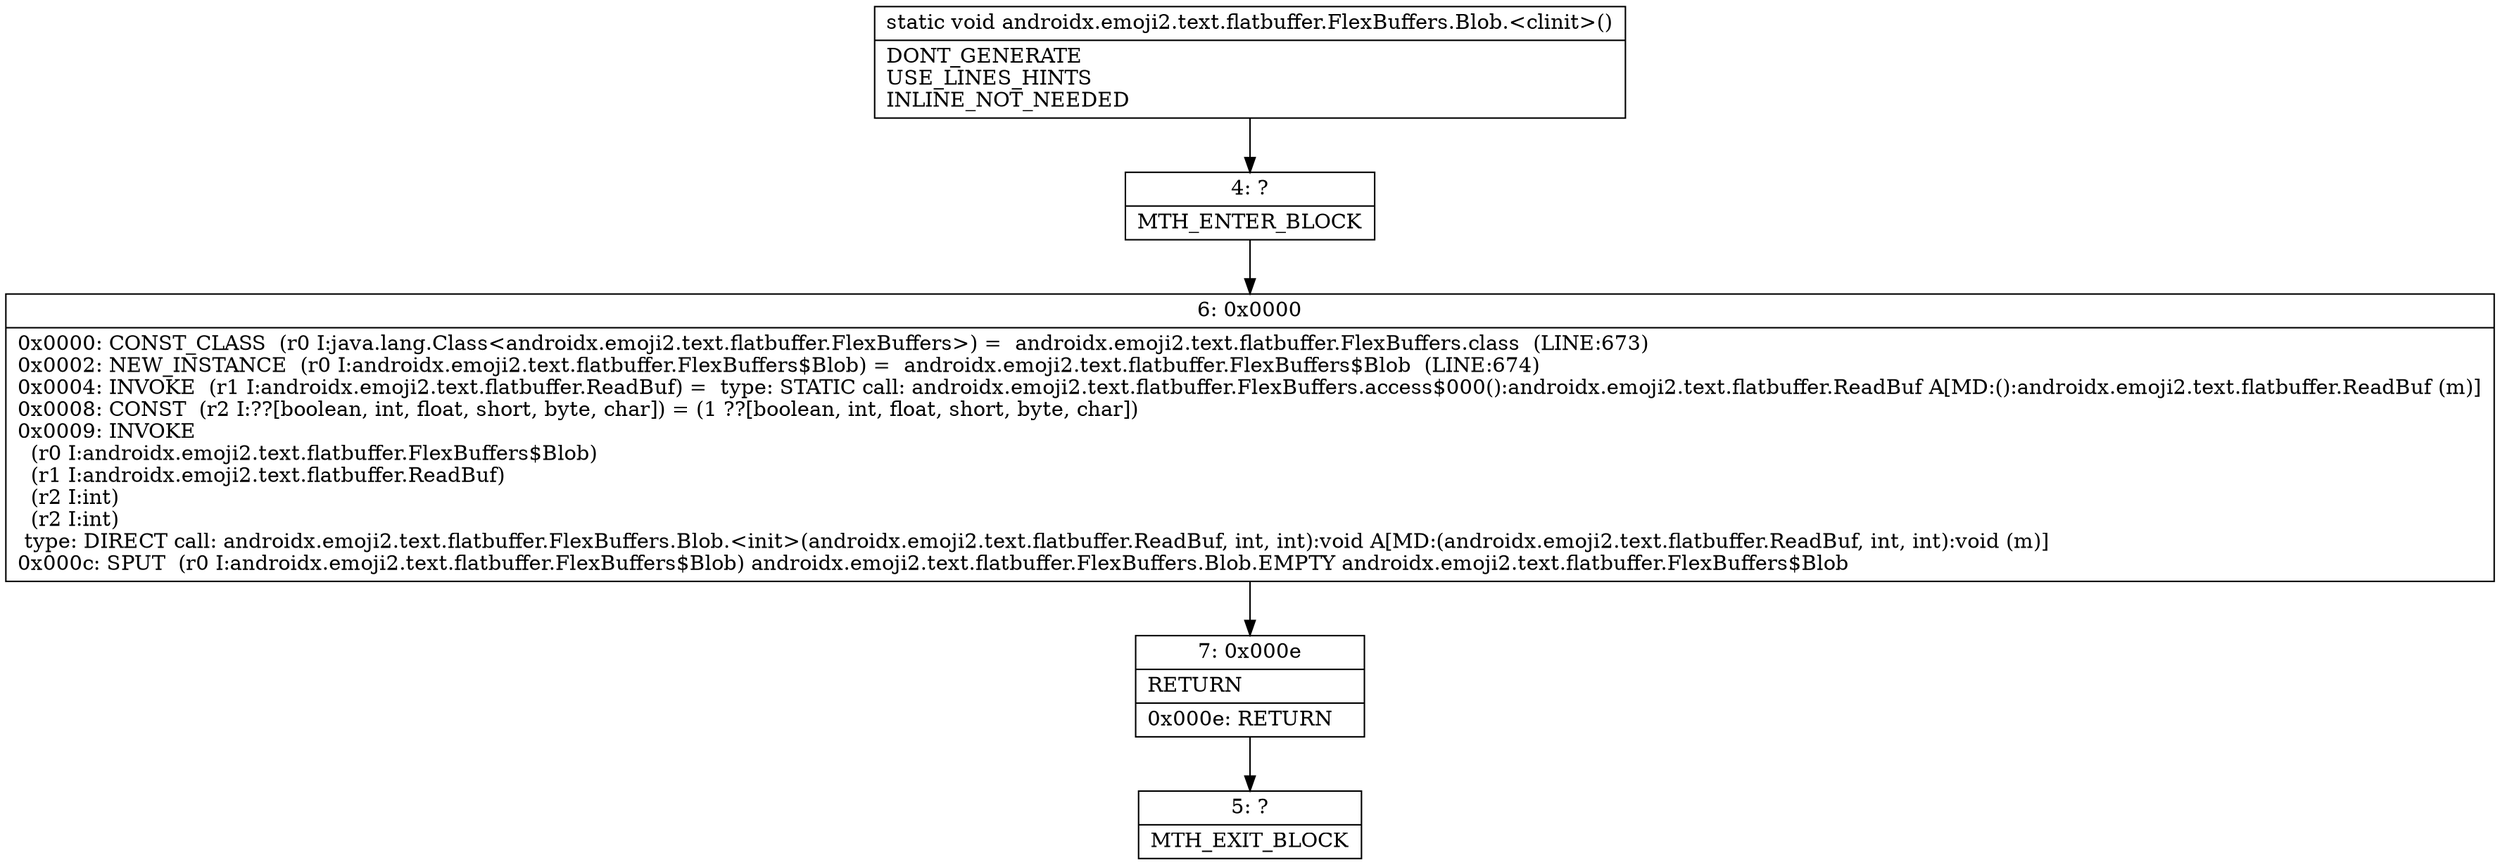 digraph "CFG forandroidx.emoji2.text.flatbuffer.FlexBuffers.Blob.\<clinit\>()V" {
Node_4 [shape=record,label="{4\:\ ?|MTH_ENTER_BLOCK\l}"];
Node_6 [shape=record,label="{6\:\ 0x0000|0x0000: CONST_CLASS  (r0 I:java.lang.Class\<androidx.emoji2.text.flatbuffer.FlexBuffers\>) =  androidx.emoji2.text.flatbuffer.FlexBuffers.class  (LINE:673)\l0x0002: NEW_INSTANCE  (r0 I:androidx.emoji2.text.flatbuffer.FlexBuffers$Blob) =  androidx.emoji2.text.flatbuffer.FlexBuffers$Blob  (LINE:674)\l0x0004: INVOKE  (r1 I:androidx.emoji2.text.flatbuffer.ReadBuf) =  type: STATIC call: androidx.emoji2.text.flatbuffer.FlexBuffers.access$000():androidx.emoji2.text.flatbuffer.ReadBuf A[MD:():androidx.emoji2.text.flatbuffer.ReadBuf (m)]\l0x0008: CONST  (r2 I:??[boolean, int, float, short, byte, char]) = (1 ??[boolean, int, float, short, byte, char]) \l0x0009: INVOKE  \l  (r0 I:androidx.emoji2.text.flatbuffer.FlexBuffers$Blob)\l  (r1 I:androidx.emoji2.text.flatbuffer.ReadBuf)\l  (r2 I:int)\l  (r2 I:int)\l type: DIRECT call: androidx.emoji2.text.flatbuffer.FlexBuffers.Blob.\<init\>(androidx.emoji2.text.flatbuffer.ReadBuf, int, int):void A[MD:(androidx.emoji2.text.flatbuffer.ReadBuf, int, int):void (m)]\l0x000c: SPUT  (r0 I:androidx.emoji2.text.flatbuffer.FlexBuffers$Blob) androidx.emoji2.text.flatbuffer.FlexBuffers.Blob.EMPTY androidx.emoji2.text.flatbuffer.FlexBuffers$Blob \l}"];
Node_7 [shape=record,label="{7\:\ 0x000e|RETURN\l|0x000e: RETURN   \l}"];
Node_5 [shape=record,label="{5\:\ ?|MTH_EXIT_BLOCK\l}"];
MethodNode[shape=record,label="{static void androidx.emoji2.text.flatbuffer.FlexBuffers.Blob.\<clinit\>()  | DONT_GENERATE\lUSE_LINES_HINTS\lINLINE_NOT_NEEDED\l}"];
MethodNode -> Node_4;Node_4 -> Node_6;
Node_6 -> Node_7;
Node_7 -> Node_5;
}

